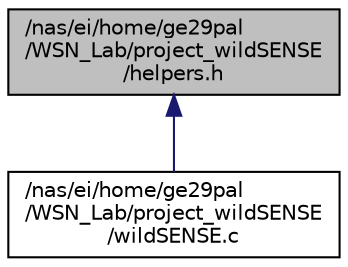 digraph "/nas/ei/home/ge29pal/WSN_Lab/project_wildSENSE/helpers.h"
{
  edge [fontname="Helvetica",fontsize="10",labelfontname="Helvetica",labelfontsize="10"];
  node [fontname="Helvetica",fontsize="10",shape=record];
  Node1 [label="/nas/ei/home/ge29pal\l/WSN_Lab/project_wildSENSE\l/helpers.h",height=0.2,width=0.4,color="black", fillcolor="grey75", style="filled", fontcolor="black"];
  Node1 -> Node2 [dir="back",color="midnightblue",fontsize="10",style="solid",fontname="Helvetica"];
  Node2 [label="/nas/ei/home/ge29pal\l/WSN_Lab/project_wildSENSE\l/wildSENSE.c",height=0.2,width=0.4,color="black", fillcolor="white", style="filled",URL="$wild_s_e_n_s_e_8c.html"];
}
